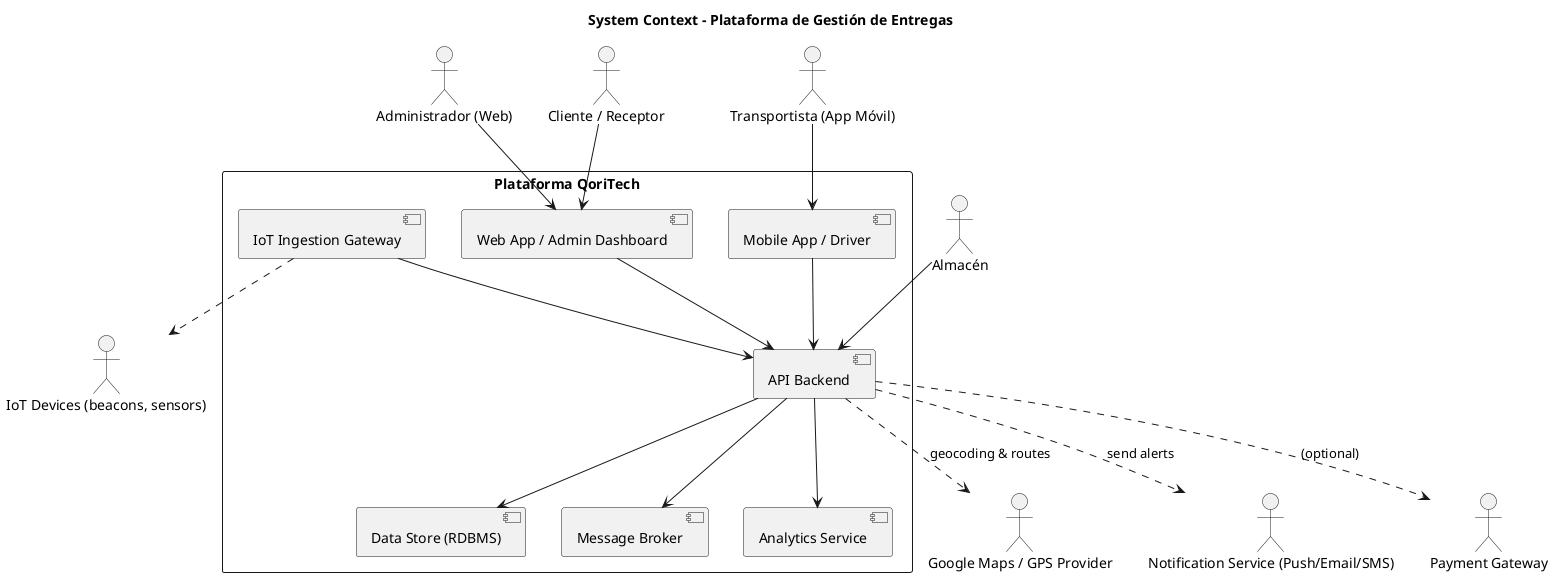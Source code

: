 @startuml
!define RECTANGLE class
title System Context - Plataforma de Gestión de Entregas

actor "Administrador (Web)" as Admin
actor "Transportista (App Móvil)" as Driver
actor "Almacén" as Warehouse
actor "Cliente / Receptor" as Customer

rectangle "Plataforma QoriTech" {
  [Web App / Admin Dashboard]
  [Mobile App / Driver]
  [API Backend]
  [Data Store (RDBMS)]
  [Message Broker]
  [Analytics Service]
  [IoT Ingestion Gateway]
}

Admin --> [Web App / Admin Dashboard]
Driver --> [Mobile App / Driver]
Warehouse --> [API Backend]
Customer --> [Web App / Admin Dashboard]
[Mobile App / Driver] --> [API Backend]
[Web App / Admin Dashboard] --> [API Backend]

[API Backend] --> [Data Store (RDBMS)]
[API Backend] --> [Message Broker]
[IoT Ingestion Gateway] --> [API Backend]
[API Backend] --> [Analytics Service]

' External Systems
[API Backend] ..> "Google Maps / GPS Provider" : geocoding & routes
[API Backend] ..> "Notification Service (Push/Email/SMS)" : send alerts
[API Backend] ..> "Payment Gateway" : (optional)
[IoT Ingestion Gateway] ..> "IoT Devices (beacons, sensors)" 

@enduml
